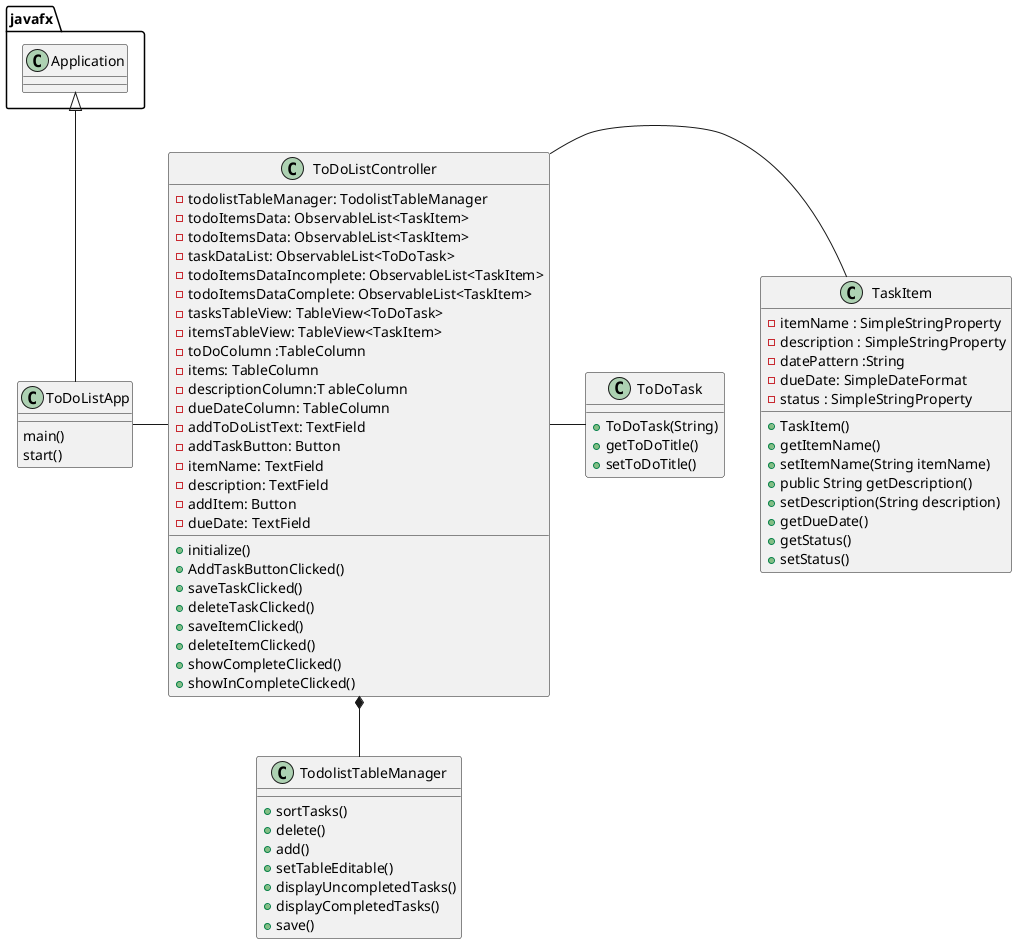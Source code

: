 @startuml
class TodolistTableManager{
+ sortTasks()
+ delete()
+ add()
+ setTableEditable()
+ displayUncompletedTasks()
+ displayCompletedTasks()
+ save()
}

class ToDoListController {
    - todolistTableManager: TodolistTableManager
    - todoItemsData: ObservableList<TaskItem>
    - todoItemsData: ObservableList<TaskItem>
    - taskDataList: ObservableList<ToDoTask>
    - todoItemsDataIncomplete: ObservableList<TaskItem>
    - todoItemsDataComplete: ObservableList<TaskItem>
    - tasksTableView: TableView<ToDoTask>
    - itemsTableView: TableView<TaskItem>
    - toDoColumn :TableColumn
    - items: TableColumn
    - descriptionColumn:T ableColumn
    - dueDateColumn: TableColumn
    - addToDoListText: TextField
    - addTaskButton: Button
    - itemName: TextField
    - description: TextField
    - addItem: Button
    - dueDate: TextField

 + initialize()
 + AddTaskButtonClicked()
 + saveTaskClicked()
 + deleteTaskClicked()
 + saveItemClicked()
 + deleteItemClicked()
 + showCompleteClicked()
 + showInCompleteClicked()

}

class ToDoTask{
+ ToDoTask(String)
+ getToDoTitle()
+ setToDoTitle()
}

class TaskItem{
    -  itemName : SimpleStringProperty
    -  description : SimpleStringProperty
    -  datePattern :String
    -  dueDate: SimpleDateFormat
    -  status : SimpleStringProperty
+ TaskItem()
+ getItemName()
+ setItemName(String itemName)
+ public String getDescription()
+ setDescription(String description)
+ getDueDate()
+ getStatus()
+ setStatus()

}
class ToDoListApp{
main()
start()
}

javafx.Application <|-- ToDoListApp
ToDoListApp - ToDoListController
ToDoListController - TaskItem
ToDoListController - ToDoTask
ToDoListController *-- TodolistTableManager
@enduml